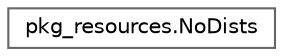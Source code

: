 digraph "Graphical Class Hierarchy"
{
 // LATEX_PDF_SIZE
  bgcolor="transparent";
  edge [fontname=Helvetica,fontsize=10,labelfontname=Helvetica,labelfontsize=10];
  node [fontname=Helvetica,fontsize=10,shape=box,height=0.2,width=0.4];
  rankdir="LR";
  Node0 [id="Node000000",label="pkg_resources.NoDists",height=0.2,width=0.4,color="grey40", fillcolor="white", style="filled",URL="$classpkg__resources_1_1_no_dists.html",tooltip=" "];
}
